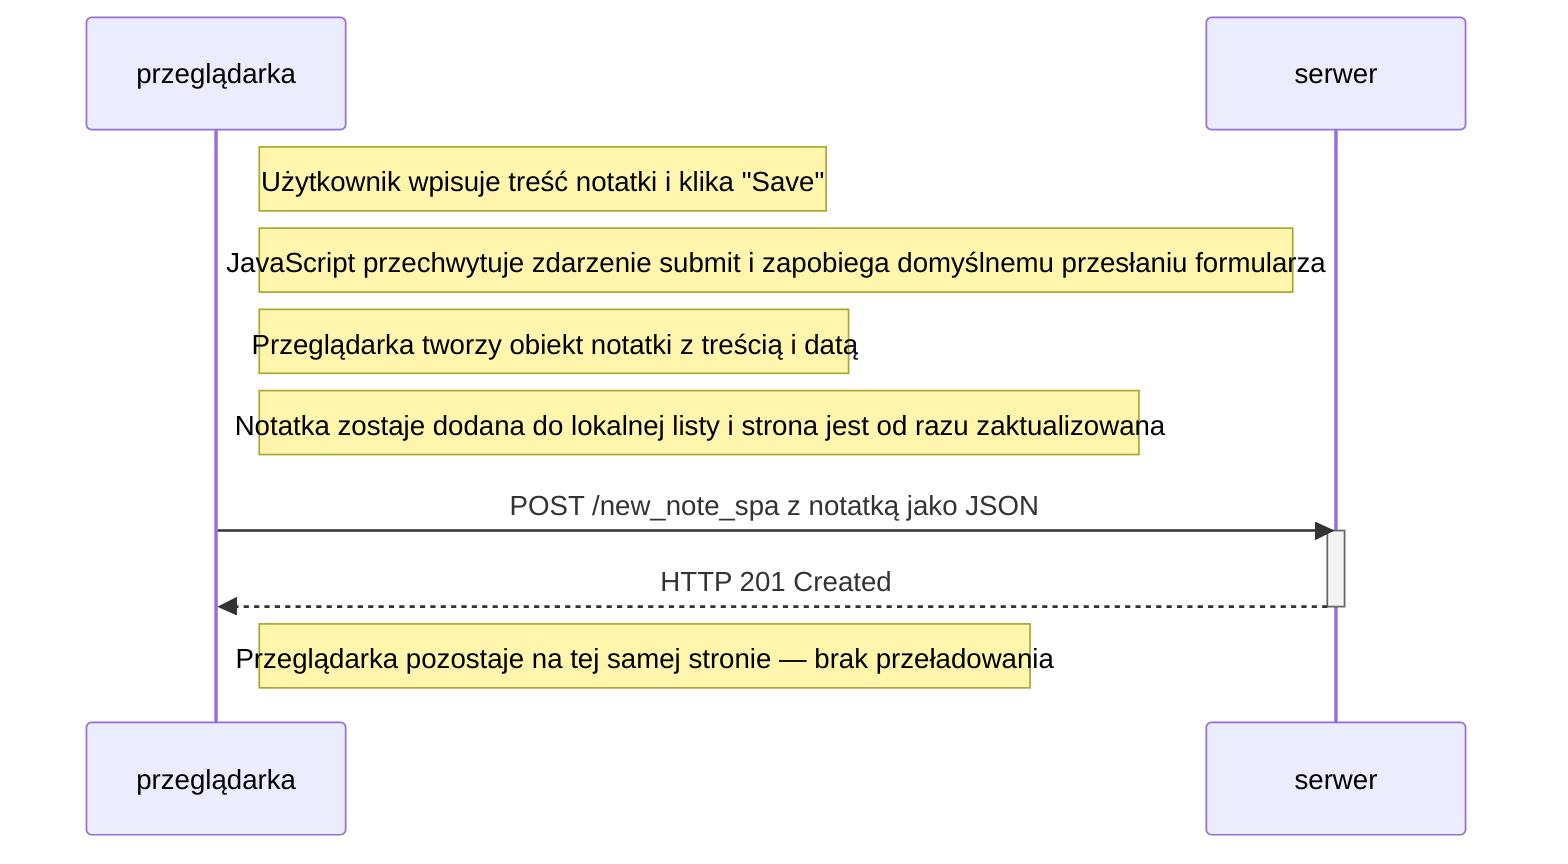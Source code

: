sequenceDiagram
    participant przeglądarka
    participant serwer

    Note right of przeglądarka: Użytkownik wpisuje treść notatki i klika "Save"

    Note right of przeglądarka: JavaScript przechwytuje zdarzenie submit i zapobiega domyślnemu przesłaniu formularza

    Note right of przeglądarka: Przeglądarka tworzy obiekt notatki z treścią i datą

    Note right of przeglądarka: Notatka zostaje dodana do lokalnej listy i strona jest od razu zaktualizowana 

    przeglądarka->>serwer: POST /new_note_spa z notatką jako JSON
    activate serwer
    serwer-->>przeglądarka: HTTP 201 Created
    deactivate serwer


    Note right of przeglądarka: Przeglądarka pozostaje na tej samej stronie — brak przeładowania